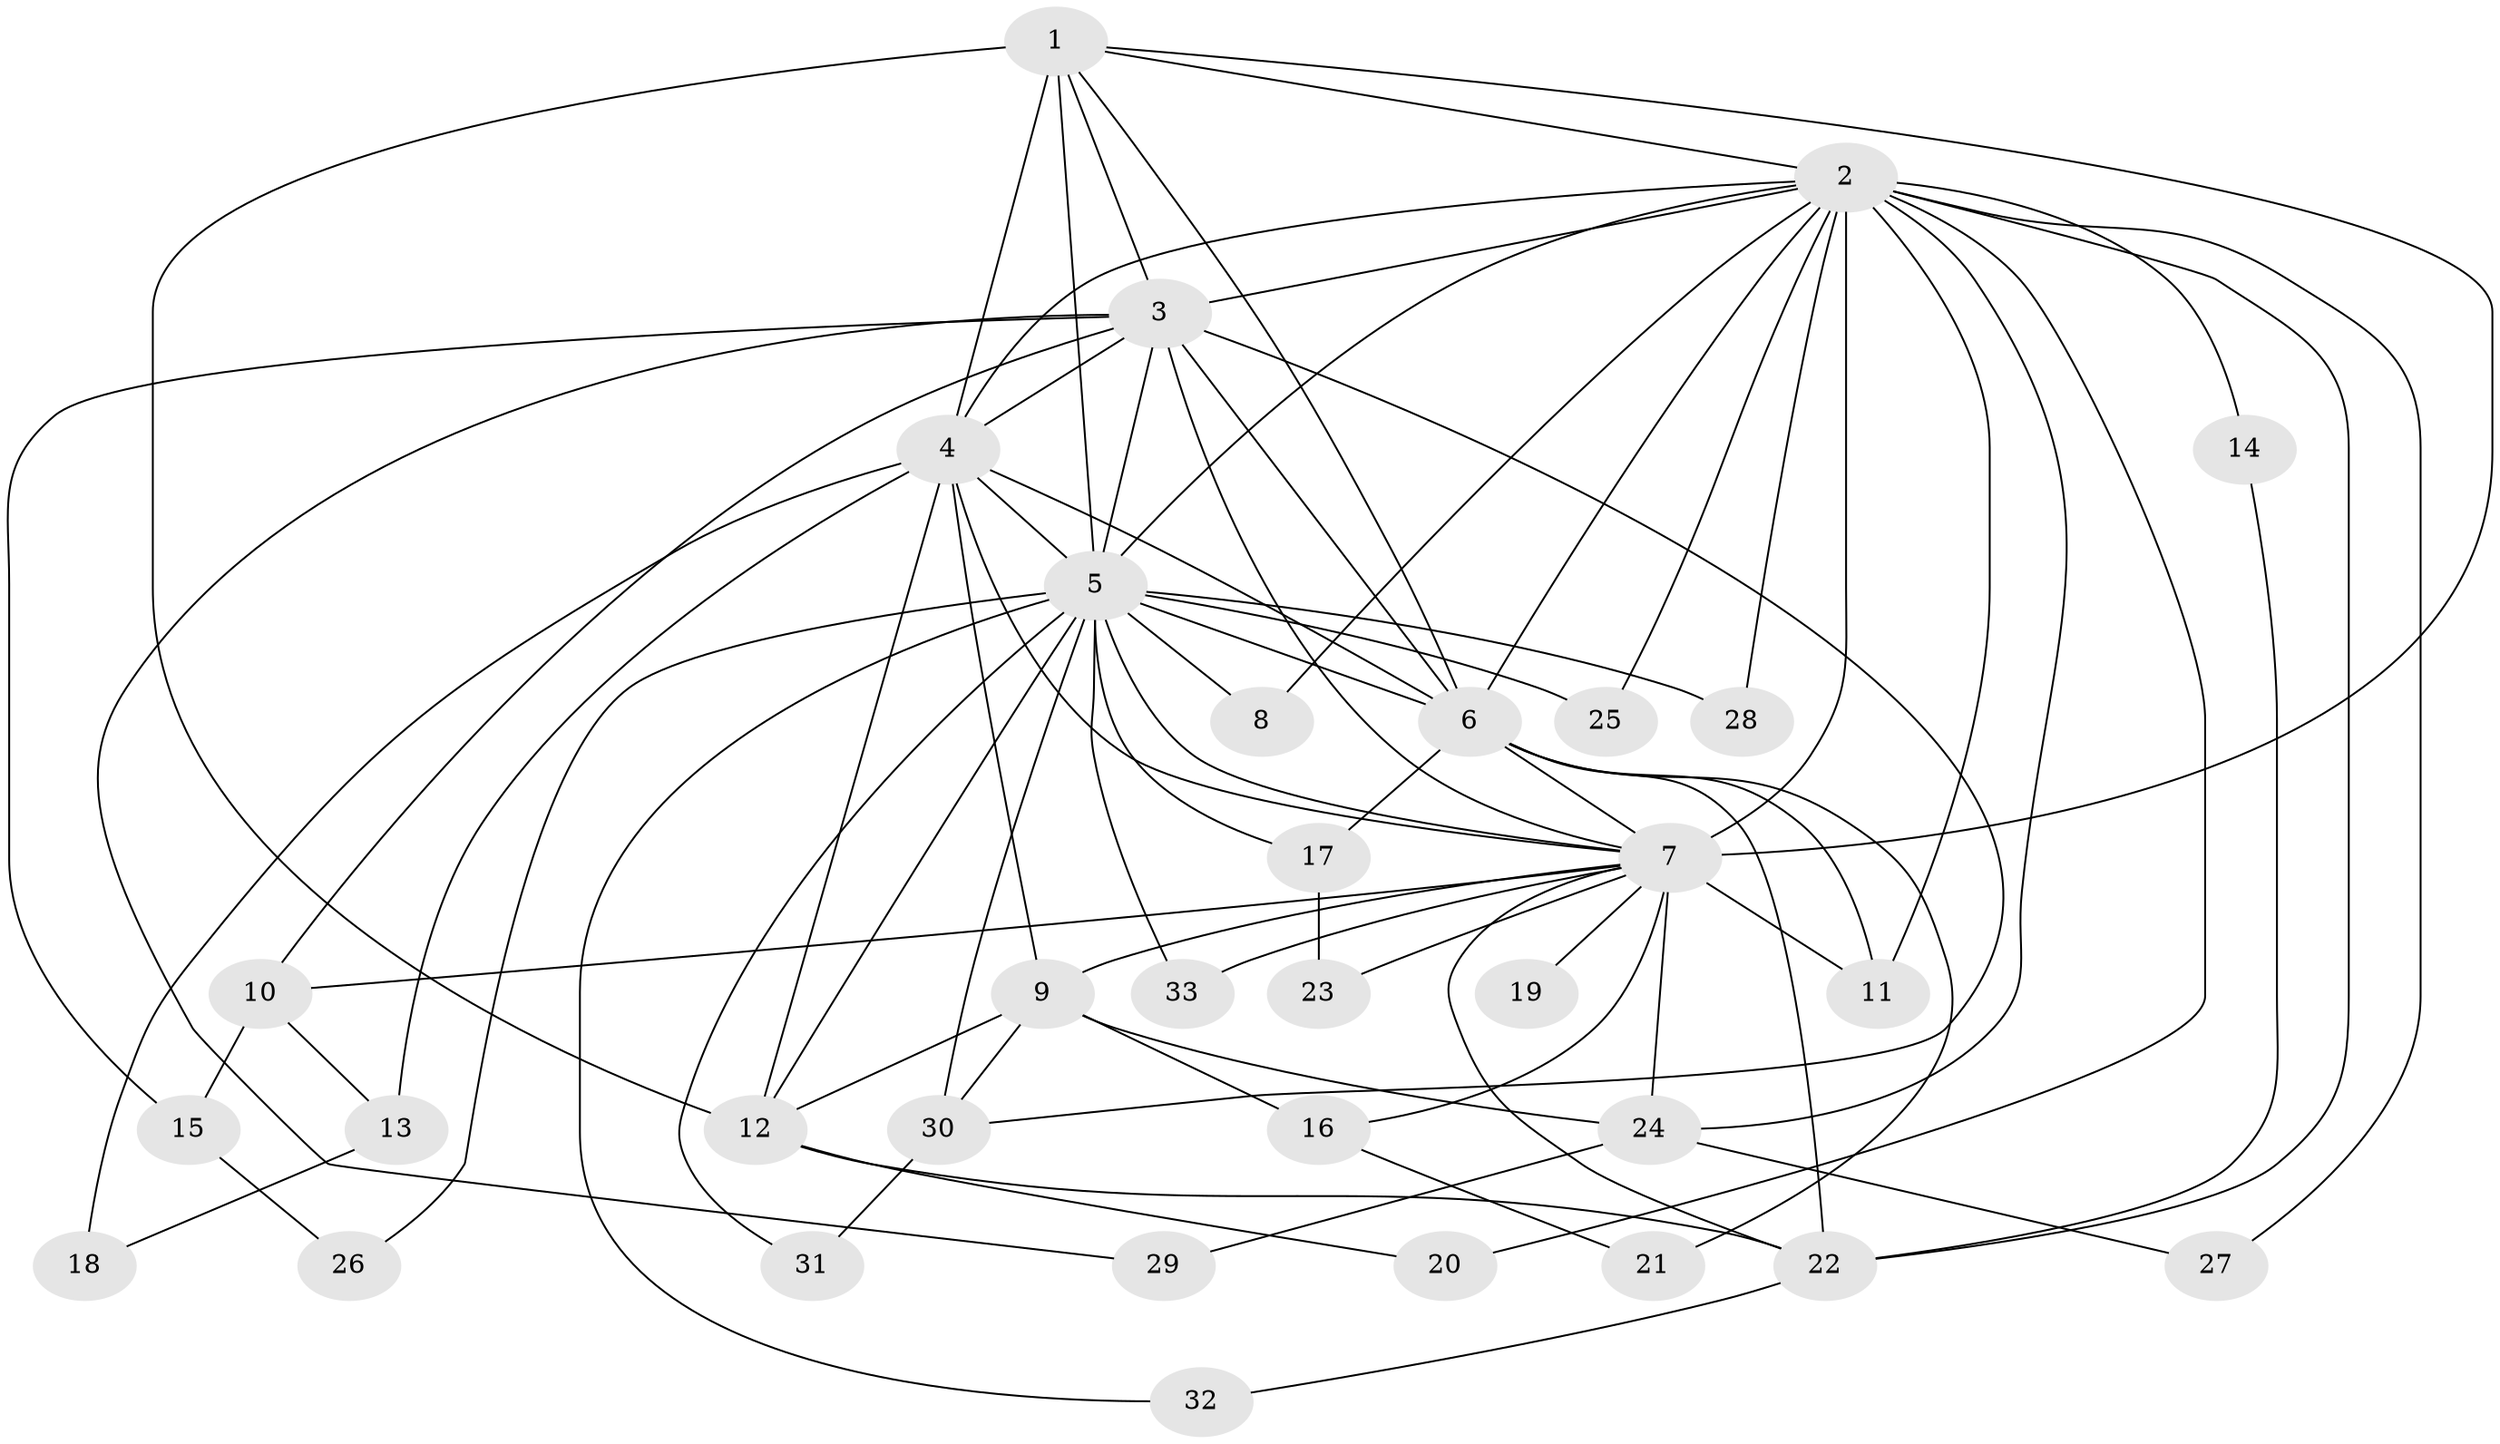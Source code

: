 // original degree distribution, {17: 0.015151515151515152, 26: 0.015151515151515152, 15: 0.015151515151515152, 14: 0.045454545454545456, 12: 0.015151515151515152, 27: 0.015151515151515152, 21: 0.015151515151515152, 16: 0.015151515151515152, 2: 0.6060606060606061, 6: 0.015151515151515152, 4: 0.045454545454545456, 3: 0.15151515151515152, 5: 0.030303030303030304}
// Generated by graph-tools (version 1.1) at 2025/49/03/04/25 22:49:39]
// undirected, 33 vertices, 79 edges
graph export_dot {
  node [color=gray90,style=filled];
  1;
  2;
  3;
  4;
  5;
  6;
  7;
  8;
  9;
  10;
  11;
  12;
  13;
  14;
  15;
  16;
  17;
  18;
  19;
  20;
  21;
  22;
  23;
  24;
  25;
  26;
  27;
  28;
  29;
  30;
  31;
  32;
  33;
  1 -- 2 [weight=3.0];
  1 -- 3 [weight=1.0];
  1 -- 4 [weight=2.0];
  1 -- 5 [weight=2.0];
  1 -- 6 [weight=1.0];
  1 -- 7 [weight=3.0];
  1 -- 12 [weight=5.0];
  2 -- 3 [weight=2.0];
  2 -- 4 [weight=4.0];
  2 -- 5 [weight=4.0];
  2 -- 6 [weight=2.0];
  2 -- 7 [weight=23.0];
  2 -- 8 [weight=1.0];
  2 -- 11 [weight=1.0];
  2 -- 14 [weight=1.0];
  2 -- 20 [weight=1.0];
  2 -- 22 [weight=2.0];
  2 -- 24 [weight=1.0];
  2 -- 25 [weight=1.0];
  2 -- 27 [weight=1.0];
  2 -- 28 [weight=1.0];
  3 -- 4 [weight=3.0];
  3 -- 5 [weight=2.0];
  3 -- 6 [weight=1.0];
  3 -- 7 [weight=2.0];
  3 -- 10 [weight=1.0];
  3 -- 15 [weight=1.0];
  3 -- 29 [weight=1.0];
  3 -- 30 [weight=1.0];
  4 -- 5 [weight=4.0];
  4 -- 6 [weight=2.0];
  4 -- 7 [weight=4.0];
  4 -- 9 [weight=1.0];
  4 -- 12 [weight=2.0];
  4 -- 13 [weight=1.0];
  4 -- 18 [weight=3.0];
  5 -- 6 [weight=3.0];
  5 -- 7 [weight=3.0];
  5 -- 8 [weight=1.0];
  5 -- 12 [weight=1.0];
  5 -- 17 [weight=1.0];
  5 -- 25 [weight=1.0];
  5 -- 26 [weight=1.0];
  5 -- 28 [weight=1.0];
  5 -- 30 [weight=2.0];
  5 -- 31 [weight=1.0];
  5 -- 32 [weight=1.0];
  5 -- 33 [weight=1.0];
  6 -- 7 [weight=1.0];
  6 -- 11 [weight=1.0];
  6 -- 17 [weight=1.0];
  6 -- 21 [weight=1.0];
  6 -- 22 [weight=1.0];
  7 -- 9 [weight=1.0];
  7 -- 10 [weight=1.0];
  7 -- 11 [weight=1.0];
  7 -- 16 [weight=1.0];
  7 -- 19 [weight=2.0];
  7 -- 22 [weight=1.0];
  7 -- 23 [weight=1.0];
  7 -- 24 [weight=1.0];
  7 -- 33 [weight=1.0];
  9 -- 12 [weight=1.0];
  9 -- 16 [weight=1.0];
  9 -- 24 [weight=1.0];
  9 -- 30 [weight=1.0];
  10 -- 13 [weight=1.0];
  10 -- 15 [weight=1.0];
  12 -- 20 [weight=1.0];
  12 -- 22 [weight=1.0];
  13 -- 18 [weight=1.0];
  14 -- 22 [weight=1.0];
  15 -- 26 [weight=1.0];
  16 -- 21 [weight=1.0];
  17 -- 23 [weight=1.0];
  22 -- 32 [weight=1.0];
  24 -- 27 [weight=1.0];
  24 -- 29 [weight=1.0];
  30 -- 31 [weight=1.0];
}
